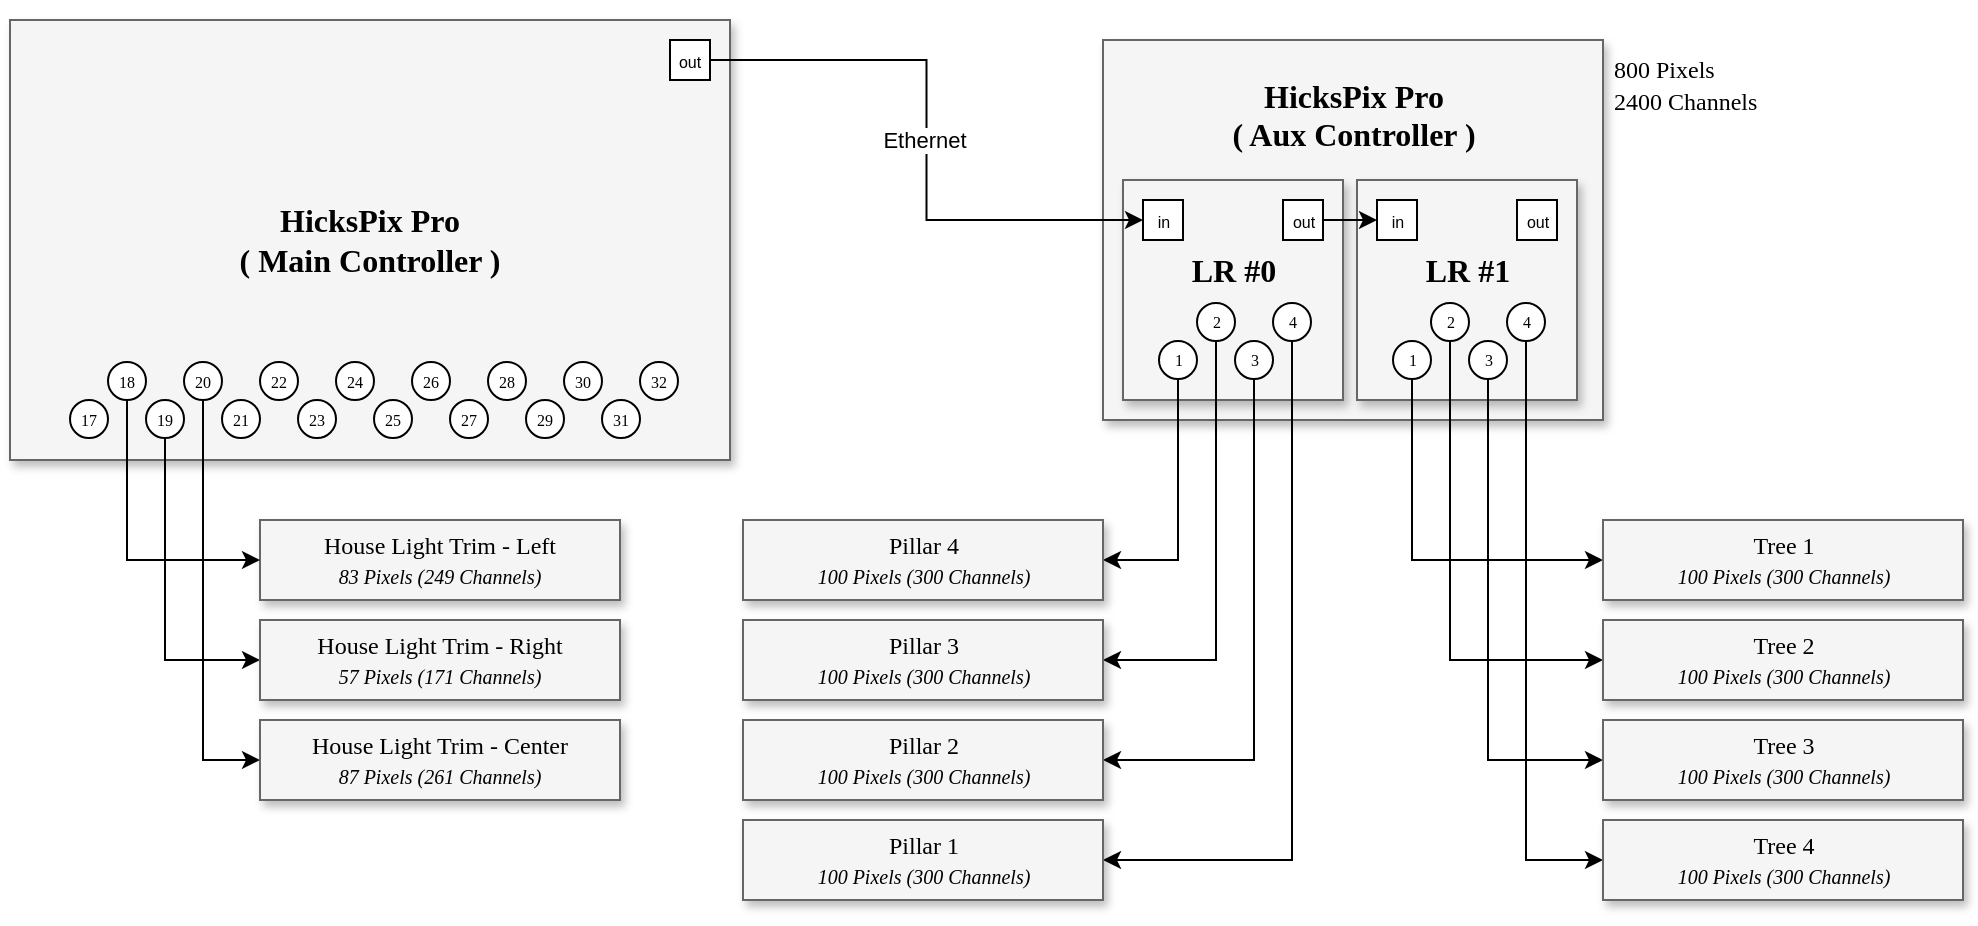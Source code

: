 <mxfile version="22.0.6" type="github">
  <diagram name="Page-1" id="b98fa263-6416-c6ec-5b7d-78bf54ef71d0">
    <mxGraphModel dx="1251" dy="862" grid="1" gridSize="10" guides="1" tooltips="1" connect="1" arrows="1" fold="1" page="1" pageScale="1.5" pageWidth="1169" pageHeight="826" background="none" math="0" shadow="0">
      <root>
        <mxCell id="0" style=";html=1;" />
        <mxCell id="1" style=";html=1;" parent="0" />
        <mxCell id="303ed1de8c2c98b4-72" value="&lt;font face=&quot;Tahoma&quot;&gt;HicksPix Pro&lt;br&gt;( Main Controller )&lt;br&gt;&lt;/font&gt;" style="whiteSpace=wrap;html=1;rounded=0;shadow=1;strokeWidth=1;fontSize=16;align=center;fillColor=#f5f5f5;strokeColor=#666666;fontStyle=1;" parent="1" vertex="1">
          <mxGeometry x="40" y="40" width="360" height="220" as="geometry" />
        </mxCell>
        <mxCell id="-xvDf2_KQ9dmwejqwD8W-4" value="&lt;p style=&quot;line-height: 90%;&quot;&gt;&lt;font face=&quot;Tahoma&quot;&gt;&lt;font style=&quot;&quot;&gt;&lt;font style=&quot;font-size: 12px;&quot;&gt;House Light Trim - Left&lt;/font&gt;&lt;br&gt;&lt;font style=&quot;font-size: 10px;&quot;&gt;&lt;i style=&quot;&quot;&gt;83 Pixels (249 Channels)&lt;/i&gt;&lt;/font&gt;&lt;/font&gt;&lt;br&gt;&lt;/font&gt;&lt;/p&gt;" style="whiteSpace=wrap;html=1;rounded=0;shadow=1;strokeWidth=1;fontSize=16;align=center;fillColor=#f5f5f5;strokeColor=#666666;gradientColor=none;" parent="1" vertex="1">
          <mxGeometry x="165" y="290" width="180" height="40" as="geometry" />
        </mxCell>
        <mxCell id="-xvDf2_KQ9dmwejqwD8W-15" value="&lt;div style=&quot;line-height: 82%;&quot;&gt;&lt;span style=&quot;font-size: 8px; font-family: Tahoma; background-color: initial;&quot;&gt;17&lt;/span&gt;&lt;/div&gt;" style="ellipse;whiteSpace=wrap;html=1;aspect=fixed;align=center;" parent="1" vertex="1">
          <mxGeometry x="70" y="230" width="19" height="19" as="geometry" />
        </mxCell>
        <mxCell id="-xvDf2_KQ9dmwejqwD8W-28" value="&lt;font style=&quot;font-size: 8px;&quot;&gt;out&lt;/font&gt;" style="whiteSpace=wrap;html=1;aspect=fixed;" parent="1" vertex="1">
          <mxGeometry x="370" y="50" width="20" height="20" as="geometry" />
        </mxCell>
        <mxCell id="Cbn7NHttmNBNE54cx_ZW-20" style="edgeStyle=orthogonalEdgeStyle;rounded=0;orthogonalLoop=1;jettySize=auto;html=1;exitX=0.5;exitY=1;exitDx=0;exitDy=0;entryX=0;entryY=0.5;entryDx=0;entryDy=0;" edge="1" parent="1" source="Cbn7NHttmNBNE54cx_ZW-3" target="-xvDf2_KQ9dmwejqwD8W-4">
          <mxGeometry relative="1" as="geometry" />
        </mxCell>
        <mxCell id="Cbn7NHttmNBNE54cx_ZW-3" value="&lt;div style=&quot;line-height: 82%;&quot;&gt;&lt;span style=&quot;font-size: 8px; font-family: Tahoma; background-color: initial;&quot;&gt;18&lt;/span&gt;&lt;/div&gt;" style="ellipse;whiteSpace=wrap;html=1;aspect=fixed;align=center;" vertex="1" parent="1">
          <mxGeometry x="89" y="211" width="19" height="19" as="geometry" />
        </mxCell>
        <mxCell id="Cbn7NHttmNBNE54cx_ZW-21" style="edgeStyle=orthogonalEdgeStyle;rounded=0;orthogonalLoop=1;jettySize=auto;html=1;exitX=0.5;exitY=1;exitDx=0;exitDy=0;entryX=0;entryY=0.5;entryDx=0;entryDy=0;" edge="1" parent="1" source="Cbn7NHttmNBNE54cx_ZW-4" target="Cbn7NHttmNBNE54cx_ZW-18">
          <mxGeometry relative="1" as="geometry" />
        </mxCell>
        <mxCell id="Cbn7NHttmNBNE54cx_ZW-4" value="&lt;div style=&quot;line-height: 82%;&quot;&gt;&lt;span style=&quot;font-size: 8px; font-family: Tahoma; background-color: initial;&quot;&gt;19&lt;/span&gt;&lt;/div&gt;" style="ellipse;whiteSpace=wrap;html=1;aspect=fixed;align=center;" vertex="1" parent="1">
          <mxGeometry x="108" y="230" width="19" height="19" as="geometry" />
        </mxCell>
        <mxCell id="Cbn7NHttmNBNE54cx_ZW-22" style="edgeStyle=orthogonalEdgeStyle;rounded=0;orthogonalLoop=1;jettySize=auto;html=1;exitX=0.5;exitY=1;exitDx=0;exitDy=0;entryX=0;entryY=0.5;entryDx=0;entryDy=0;" edge="1" parent="1" source="Cbn7NHttmNBNE54cx_ZW-5" target="Cbn7NHttmNBNE54cx_ZW-19">
          <mxGeometry relative="1" as="geometry" />
        </mxCell>
        <mxCell id="Cbn7NHttmNBNE54cx_ZW-5" value="&lt;div style=&quot;line-height: 82%;&quot;&gt;&lt;span style=&quot;font-size: 8px; font-family: Tahoma; background-color: initial;&quot;&gt;20&lt;/span&gt;&lt;/div&gt;" style="ellipse;whiteSpace=wrap;html=1;aspect=fixed;align=center;" vertex="1" parent="1">
          <mxGeometry x="127" y="211" width="19" height="19" as="geometry" />
        </mxCell>
        <mxCell id="Cbn7NHttmNBNE54cx_ZW-6" value="&lt;div style=&quot;line-height: 82%;&quot;&gt;&lt;span style=&quot;font-size: 8px; font-family: Tahoma; background-color: initial;&quot;&gt;21&lt;/span&gt;&lt;/div&gt;" style="ellipse;whiteSpace=wrap;html=1;aspect=fixed;align=center;" vertex="1" parent="1">
          <mxGeometry x="146" y="230" width="19" height="19" as="geometry" />
        </mxCell>
        <mxCell id="Cbn7NHttmNBNE54cx_ZW-7" value="&lt;div style=&quot;line-height: 82%;&quot;&gt;&lt;span style=&quot;font-size: 8px; font-family: Tahoma; background-color: initial;&quot;&gt;22&lt;/span&gt;&lt;/div&gt;" style="ellipse;whiteSpace=wrap;html=1;aspect=fixed;align=center;" vertex="1" parent="1">
          <mxGeometry x="165" y="211" width="19" height="19" as="geometry" />
        </mxCell>
        <mxCell id="Cbn7NHttmNBNE54cx_ZW-8" value="&lt;div style=&quot;line-height: 82%;&quot;&gt;&lt;span style=&quot;font-size: 8px; font-family: Tahoma; background-color: initial;&quot;&gt;23&lt;/span&gt;&lt;/div&gt;" style="ellipse;whiteSpace=wrap;html=1;aspect=fixed;align=center;" vertex="1" parent="1">
          <mxGeometry x="184" y="230" width="19" height="19" as="geometry" />
        </mxCell>
        <mxCell id="Cbn7NHttmNBNE54cx_ZW-9" value="&lt;div style=&quot;line-height: 82%;&quot;&gt;&lt;span style=&quot;font-size: 8px; font-family: Tahoma; background-color: initial;&quot;&gt;24&lt;/span&gt;&lt;/div&gt;" style="ellipse;whiteSpace=wrap;html=1;aspect=fixed;align=center;" vertex="1" parent="1">
          <mxGeometry x="203" y="211" width="19" height="19" as="geometry" />
        </mxCell>
        <mxCell id="Cbn7NHttmNBNE54cx_ZW-10" value="&lt;div style=&quot;line-height: 82%;&quot;&gt;&lt;span style=&quot;font-size: 8px; font-family: Tahoma; background-color: initial;&quot;&gt;25&lt;/span&gt;&lt;/div&gt;" style="ellipse;whiteSpace=wrap;html=1;aspect=fixed;align=center;" vertex="1" parent="1">
          <mxGeometry x="222" y="230" width="19" height="19" as="geometry" />
        </mxCell>
        <mxCell id="Cbn7NHttmNBNE54cx_ZW-11" value="&lt;div style=&quot;line-height: 82%;&quot;&gt;&lt;span style=&quot;font-size: 8px; font-family: Tahoma; background-color: initial;&quot;&gt;26&lt;/span&gt;&lt;/div&gt;" style="ellipse;whiteSpace=wrap;html=1;aspect=fixed;align=center;" vertex="1" parent="1">
          <mxGeometry x="241" y="211" width="19" height="19" as="geometry" />
        </mxCell>
        <mxCell id="Cbn7NHttmNBNE54cx_ZW-12" value="&lt;div style=&quot;line-height: 82%;&quot;&gt;&lt;span style=&quot;font-size: 8px; font-family: Tahoma; background-color: initial;&quot;&gt;27&lt;/span&gt;&lt;/div&gt;" style="ellipse;whiteSpace=wrap;html=1;aspect=fixed;align=center;" vertex="1" parent="1">
          <mxGeometry x="260" y="230" width="19" height="19" as="geometry" />
        </mxCell>
        <mxCell id="Cbn7NHttmNBNE54cx_ZW-13" value="&lt;div style=&quot;line-height: 82%;&quot;&gt;&lt;span style=&quot;font-size: 8px; font-family: Tahoma; background-color: initial;&quot;&gt;28&lt;/span&gt;&lt;/div&gt;" style="ellipse;whiteSpace=wrap;html=1;aspect=fixed;align=center;" vertex="1" parent="1">
          <mxGeometry x="279" y="211" width="19" height="19" as="geometry" />
        </mxCell>
        <mxCell id="Cbn7NHttmNBNE54cx_ZW-14" value="&lt;div style=&quot;line-height: 82%;&quot;&gt;&lt;span style=&quot;font-size: 8px; font-family: Tahoma; background-color: initial;&quot;&gt;29&lt;/span&gt;&lt;/div&gt;" style="ellipse;whiteSpace=wrap;html=1;aspect=fixed;align=center;" vertex="1" parent="1">
          <mxGeometry x="298" y="230" width="19" height="19" as="geometry" />
        </mxCell>
        <mxCell id="Cbn7NHttmNBNE54cx_ZW-15" value="&lt;div style=&quot;line-height: 82%;&quot;&gt;&lt;span style=&quot;font-size: 8px; font-family: Tahoma; background-color: initial;&quot;&gt;30&lt;/span&gt;&lt;/div&gt;" style="ellipse;whiteSpace=wrap;html=1;aspect=fixed;align=center;" vertex="1" parent="1">
          <mxGeometry x="317" y="211" width="19" height="19" as="geometry" />
        </mxCell>
        <mxCell id="Cbn7NHttmNBNE54cx_ZW-16" value="&lt;div style=&quot;line-height: 82%;&quot;&gt;&lt;span style=&quot;font-size: 8px; font-family: Tahoma; background-color: initial;&quot;&gt;31&lt;/span&gt;&lt;/div&gt;" style="ellipse;whiteSpace=wrap;html=1;aspect=fixed;align=center;" vertex="1" parent="1">
          <mxGeometry x="336" y="230" width="19" height="19" as="geometry" />
        </mxCell>
        <mxCell id="Cbn7NHttmNBNE54cx_ZW-17" value="&lt;div style=&quot;line-height: 82%;&quot;&gt;&lt;span style=&quot;font-size: 8px; font-family: Tahoma; background-color: initial;&quot;&gt;32&lt;/span&gt;&lt;/div&gt;" style="ellipse;whiteSpace=wrap;html=1;aspect=fixed;align=center;" vertex="1" parent="1">
          <mxGeometry x="355" y="211" width="19" height="19" as="geometry" />
        </mxCell>
        <mxCell id="Cbn7NHttmNBNE54cx_ZW-18" value="&lt;p style=&quot;line-height: 90%;&quot;&gt;&lt;font face=&quot;Tahoma&quot;&gt;&lt;font style=&quot;&quot;&gt;&lt;font style=&quot;font-size: 12px;&quot;&gt;House Light Trim - Right&lt;/font&gt;&lt;br&gt;&lt;font style=&quot;font-size: 10px;&quot;&gt;&lt;i style=&quot;&quot;&gt;57 Pixels (171 Channels)&lt;/i&gt;&lt;/font&gt;&lt;/font&gt;&lt;br&gt;&lt;/font&gt;&lt;/p&gt;" style="whiteSpace=wrap;html=1;rounded=0;shadow=1;strokeWidth=1;fontSize=16;align=center;fillColor=#f5f5f5;strokeColor=#666666;" vertex="1" parent="1">
          <mxGeometry x="165" y="340" width="180" height="40" as="geometry" />
        </mxCell>
        <mxCell id="Cbn7NHttmNBNE54cx_ZW-19" value="&lt;p style=&quot;line-height: 90%;&quot;&gt;&lt;font face=&quot;Tahoma&quot;&gt;&lt;font style=&quot;&quot;&gt;&lt;font style=&quot;font-size: 12px;&quot;&gt;House Light Trim - Center&lt;/font&gt;&lt;br&gt;&lt;font style=&quot;font-size: 10px;&quot;&gt;&lt;i style=&quot;&quot;&gt;87 Pixels (261 Channels)&lt;/i&gt;&lt;/font&gt;&lt;/font&gt;&lt;br&gt;&lt;/font&gt;&lt;/p&gt;" style="whiteSpace=wrap;html=1;rounded=0;shadow=1;strokeWidth=1;fontSize=16;align=center;fillColor=#f5f5f5;strokeColor=#666666;" vertex="1" parent="1">
          <mxGeometry x="165" y="390" width="180" height="40" as="geometry" />
        </mxCell>
        <mxCell id="Cbn7NHttmNBNE54cx_ZW-23" value="&lt;font face=&quot;Tahoma&quot;&gt;HicksPix Pro&lt;br&gt;( Aux Controller )&lt;br&gt;&lt;br&gt;&lt;br&gt;&lt;br&gt;&lt;br&gt;&lt;br&gt;&lt;br&gt;&lt;/font&gt;" style="whiteSpace=wrap;html=1;rounded=0;shadow=1;strokeWidth=1;fontSize=16;align=center;fillColor=#f5f5f5;strokeColor=#666666;fontStyle=1;" vertex="1" parent="1">
          <mxGeometry x="586.5" y="50" width="250" height="190" as="geometry" />
        </mxCell>
        <mxCell id="Cbn7NHttmNBNE54cx_ZW-25" value="" style="whiteSpace=wrap;html=1;aspect=fixed;" vertex="1" parent="1">
          <mxGeometry x="606.5" y="130" width="20" height="20" as="geometry" />
        </mxCell>
        <mxCell id="Cbn7NHttmNBNE54cx_ZW-41" value="&lt;font face=&quot;Tahoma&quot;&gt;LR #0&lt;br&gt;&lt;br&gt;&lt;/font&gt;" style="whiteSpace=wrap;html=1;rounded=0;shadow=1;strokeWidth=1;fontSize=16;align=center;fillColor=#f5f5f5;strokeColor=#666666;fontStyle=1;" vertex="1" parent="1">
          <mxGeometry x="596.5" y="120" width="110" height="110" as="geometry" />
        </mxCell>
        <mxCell id="Cbn7NHttmNBNE54cx_ZW-59" value="&lt;font style=&quot;font-size: 8px;&quot;&gt;in&lt;/font&gt;" style="whiteSpace=wrap;html=1;aspect=fixed;" vertex="1" parent="1">
          <mxGeometry x="606.5" y="130" width="20" height="20" as="geometry" />
        </mxCell>
        <mxCell id="Cbn7NHttmNBNE54cx_ZW-77" style="edgeStyle=orthogonalEdgeStyle;rounded=0;orthogonalLoop=1;jettySize=auto;html=1;exitX=0.5;exitY=1;exitDx=0;exitDy=0;entryX=1;entryY=0.5;entryDx=0;entryDy=0;" edge="1" parent="1" source="Cbn7NHttmNBNE54cx_ZW-24" target="Cbn7NHttmNBNE54cx_ZW-72">
          <mxGeometry relative="1" as="geometry" />
        </mxCell>
        <mxCell id="Cbn7NHttmNBNE54cx_ZW-24" value="&lt;div style=&quot;line-height: 82%;&quot;&gt;&lt;span style=&quot;font-size: 8px; font-family: Tahoma; background-color: initial;&quot;&gt;1&lt;/span&gt;&lt;/div&gt;" style="ellipse;whiteSpace=wrap;html=1;aspect=fixed;align=center;" vertex="1" parent="1">
          <mxGeometry x="614.5" y="200.5" width="19" height="19" as="geometry" />
        </mxCell>
        <mxCell id="Cbn7NHttmNBNE54cx_ZW-78" style="edgeStyle=orthogonalEdgeStyle;rounded=0;orthogonalLoop=1;jettySize=auto;html=1;exitX=0.5;exitY=1;exitDx=0;exitDy=0;entryX=1;entryY=0.5;entryDx=0;entryDy=0;" edge="1" parent="1" source="Cbn7NHttmNBNE54cx_ZW-26" target="Cbn7NHttmNBNE54cx_ZW-73">
          <mxGeometry relative="1" as="geometry" />
        </mxCell>
        <mxCell id="Cbn7NHttmNBNE54cx_ZW-26" value="&lt;div style=&quot;line-height: 82%;&quot;&gt;&lt;span style=&quot;font-size: 8px; font-family: Tahoma; background-color: initial;&quot;&gt;2&lt;/span&gt;&lt;/div&gt;" style="ellipse;whiteSpace=wrap;html=1;aspect=fixed;align=center;" vertex="1" parent="1">
          <mxGeometry x="633.5" y="181.5" width="19" height="19" as="geometry" />
        </mxCell>
        <mxCell id="Cbn7NHttmNBNE54cx_ZW-79" style="edgeStyle=orthogonalEdgeStyle;rounded=0;orthogonalLoop=1;jettySize=auto;html=1;exitX=0.5;exitY=1;exitDx=0;exitDy=0;entryX=1;entryY=0.5;entryDx=0;entryDy=0;" edge="1" parent="1" source="Cbn7NHttmNBNE54cx_ZW-27" target="Cbn7NHttmNBNE54cx_ZW-74">
          <mxGeometry relative="1" as="geometry" />
        </mxCell>
        <mxCell id="Cbn7NHttmNBNE54cx_ZW-27" value="&lt;div style=&quot;line-height: 82%;&quot;&gt;&lt;span style=&quot;font-size: 8px; font-family: Tahoma; background-color: initial;&quot;&gt;3&lt;/span&gt;&lt;/div&gt;" style="ellipse;whiteSpace=wrap;html=1;aspect=fixed;align=center;" vertex="1" parent="1">
          <mxGeometry x="652.5" y="200.5" width="19" height="19" as="geometry" />
        </mxCell>
        <mxCell id="Cbn7NHttmNBNE54cx_ZW-80" style="edgeStyle=orthogonalEdgeStyle;rounded=0;orthogonalLoop=1;jettySize=auto;html=1;exitX=0.5;exitY=1;exitDx=0;exitDy=0;entryX=1;entryY=0.5;entryDx=0;entryDy=0;" edge="1" parent="1" source="Cbn7NHttmNBNE54cx_ZW-28" target="Cbn7NHttmNBNE54cx_ZW-75">
          <mxGeometry relative="1" as="geometry" />
        </mxCell>
        <mxCell id="Cbn7NHttmNBNE54cx_ZW-28" value="&lt;div style=&quot;line-height: 82%;&quot;&gt;&lt;span style=&quot;font-size: 8px; font-family: Tahoma; background-color: initial;&quot;&gt;4&lt;/span&gt;&lt;/div&gt;" style="ellipse;whiteSpace=wrap;html=1;aspect=fixed;align=center;" vertex="1" parent="1">
          <mxGeometry x="671.5" y="181.5" width="19" height="19" as="geometry" />
        </mxCell>
        <mxCell id="Cbn7NHttmNBNE54cx_ZW-60" value="&lt;font style=&quot;font-size: 8px;&quot;&gt;out&lt;/font&gt;" style="whiteSpace=wrap;html=1;aspect=fixed;" vertex="1" parent="1">
          <mxGeometry x="676.5" y="130" width="20" height="20" as="geometry" />
        </mxCell>
        <mxCell id="Cbn7NHttmNBNE54cx_ZW-61" value="" style="whiteSpace=wrap;html=1;aspect=fixed;" vertex="1" parent="1">
          <mxGeometry x="723.5" y="130" width="20" height="20" as="geometry" />
        </mxCell>
        <mxCell id="Cbn7NHttmNBNE54cx_ZW-62" value="&lt;font face=&quot;Tahoma&quot;&gt;LR #1&lt;br&gt;&lt;br&gt;&lt;/font&gt;" style="whiteSpace=wrap;html=1;rounded=0;shadow=1;strokeWidth=1;fontSize=16;align=center;fillColor=#f5f5f5;strokeColor=#666666;fontStyle=1;" vertex="1" parent="1">
          <mxGeometry x="713.5" y="120" width="110" height="110" as="geometry" />
        </mxCell>
        <mxCell id="Cbn7NHttmNBNE54cx_ZW-63" value="&lt;font style=&quot;font-size: 8px;&quot;&gt;in&lt;/font&gt;" style="whiteSpace=wrap;html=1;aspect=fixed;" vertex="1" parent="1">
          <mxGeometry x="723.5" y="130" width="20" height="20" as="geometry" />
        </mxCell>
        <mxCell id="Cbn7NHttmNBNE54cx_ZW-85" style="edgeStyle=orthogonalEdgeStyle;rounded=0;orthogonalLoop=1;jettySize=auto;html=1;exitX=0.5;exitY=1;exitDx=0;exitDy=0;entryX=0;entryY=0.5;entryDx=0;entryDy=0;" edge="1" parent="1" source="Cbn7NHttmNBNE54cx_ZW-64" target="Cbn7NHttmNBNE54cx_ZW-81">
          <mxGeometry relative="1" as="geometry" />
        </mxCell>
        <mxCell id="Cbn7NHttmNBNE54cx_ZW-64" value="&lt;div style=&quot;line-height: 82%;&quot;&gt;&lt;span style=&quot;font-size: 8px; font-family: Tahoma; background-color: initial;&quot;&gt;1&lt;/span&gt;&lt;/div&gt;" style="ellipse;whiteSpace=wrap;html=1;aspect=fixed;align=center;" vertex="1" parent="1">
          <mxGeometry x="731.5" y="200.5" width="19" height="19" as="geometry" />
        </mxCell>
        <mxCell id="Cbn7NHttmNBNE54cx_ZW-86" style="edgeStyle=orthogonalEdgeStyle;rounded=0;orthogonalLoop=1;jettySize=auto;html=1;exitX=0.5;exitY=1;exitDx=0;exitDy=0;entryX=0;entryY=0.5;entryDx=0;entryDy=0;" edge="1" parent="1" source="Cbn7NHttmNBNE54cx_ZW-65" target="Cbn7NHttmNBNE54cx_ZW-82">
          <mxGeometry relative="1" as="geometry" />
        </mxCell>
        <mxCell id="Cbn7NHttmNBNE54cx_ZW-65" value="&lt;div style=&quot;line-height: 82%;&quot;&gt;&lt;span style=&quot;font-size: 8px; font-family: Tahoma; background-color: initial;&quot;&gt;2&lt;/span&gt;&lt;/div&gt;" style="ellipse;whiteSpace=wrap;html=1;aspect=fixed;align=center;" vertex="1" parent="1">
          <mxGeometry x="750.5" y="181.5" width="19" height="19" as="geometry" />
        </mxCell>
        <mxCell id="Cbn7NHttmNBNE54cx_ZW-87" style="edgeStyle=orthogonalEdgeStyle;rounded=0;orthogonalLoop=1;jettySize=auto;html=1;exitX=0.5;exitY=1;exitDx=0;exitDy=0;entryX=0;entryY=0.5;entryDx=0;entryDy=0;" edge="1" parent="1" source="Cbn7NHttmNBNE54cx_ZW-66" target="Cbn7NHttmNBNE54cx_ZW-83">
          <mxGeometry relative="1" as="geometry" />
        </mxCell>
        <mxCell id="Cbn7NHttmNBNE54cx_ZW-66" value="&lt;div style=&quot;line-height: 82%;&quot;&gt;&lt;span style=&quot;font-size: 8px; font-family: Tahoma; background-color: initial;&quot;&gt;3&lt;/span&gt;&lt;/div&gt;" style="ellipse;whiteSpace=wrap;html=1;aspect=fixed;align=center;" vertex="1" parent="1">
          <mxGeometry x="769.5" y="200.5" width="19" height="19" as="geometry" />
        </mxCell>
        <mxCell id="Cbn7NHttmNBNE54cx_ZW-88" style="edgeStyle=orthogonalEdgeStyle;rounded=0;orthogonalLoop=1;jettySize=auto;html=1;exitX=0.5;exitY=1;exitDx=0;exitDy=0;entryX=0;entryY=0.5;entryDx=0;entryDy=0;" edge="1" parent="1" source="Cbn7NHttmNBNE54cx_ZW-67" target="Cbn7NHttmNBNE54cx_ZW-84">
          <mxGeometry relative="1" as="geometry" />
        </mxCell>
        <mxCell id="Cbn7NHttmNBNE54cx_ZW-67" value="&lt;div style=&quot;line-height: 82%;&quot;&gt;&lt;span style=&quot;font-size: 8px; font-family: Tahoma; background-color: initial;&quot;&gt;4&lt;/span&gt;&lt;/div&gt;" style="ellipse;whiteSpace=wrap;html=1;aspect=fixed;align=center;" vertex="1" parent="1">
          <mxGeometry x="788.5" y="181.5" width="19" height="19" as="geometry" />
        </mxCell>
        <mxCell id="Cbn7NHttmNBNE54cx_ZW-68" value="&lt;font style=&quot;font-size: 8px;&quot;&gt;out&lt;/font&gt;" style="whiteSpace=wrap;html=1;aspect=fixed;" vertex="1" parent="1">
          <mxGeometry x="793.5" y="130" width="20" height="20" as="geometry" />
        </mxCell>
        <mxCell id="Cbn7NHttmNBNE54cx_ZW-70" style="edgeStyle=orthogonalEdgeStyle;rounded=0;orthogonalLoop=1;jettySize=auto;html=1;exitX=1;exitY=0.5;exitDx=0;exitDy=0;entryX=0;entryY=0.5;entryDx=0;entryDy=0;" edge="1" parent="1" source="-xvDf2_KQ9dmwejqwD8W-28" target="Cbn7NHttmNBNE54cx_ZW-59">
          <mxGeometry relative="1" as="geometry" />
        </mxCell>
        <mxCell id="Cbn7NHttmNBNE54cx_ZW-76" value="Ethernet" style="edgeLabel;html=1;align=center;verticalAlign=middle;resizable=0;points=[];" vertex="1" connectable="0" parent="Cbn7NHttmNBNE54cx_ZW-70">
          <mxGeometry x="-0.034" relative="1" as="geometry">
            <mxPoint x="-2" y="5" as="offset" />
          </mxGeometry>
        </mxCell>
        <mxCell id="Cbn7NHttmNBNE54cx_ZW-71" style="edgeStyle=orthogonalEdgeStyle;rounded=0;orthogonalLoop=1;jettySize=auto;html=1;exitX=1;exitY=0.5;exitDx=0;exitDy=0;entryX=0;entryY=0.5;entryDx=0;entryDy=0;" edge="1" parent="1" source="Cbn7NHttmNBNE54cx_ZW-60" target="Cbn7NHttmNBNE54cx_ZW-63">
          <mxGeometry relative="1" as="geometry" />
        </mxCell>
        <mxCell id="Cbn7NHttmNBNE54cx_ZW-72" value="&lt;p style=&quot;line-height: 90%;&quot;&gt;&lt;font face=&quot;Tahoma&quot;&gt;&lt;font style=&quot;&quot;&gt;&lt;font style=&quot;font-size: 12px;&quot;&gt;Pillar 4&lt;/font&gt;&lt;br&gt;&lt;font style=&quot;font-size: 10px;&quot;&gt;&lt;i style=&quot;&quot;&gt;100 Pixels (300 Channels)&lt;/i&gt;&lt;/font&gt;&lt;/font&gt;&lt;br&gt;&lt;/font&gt;&lt;/p&gt;" style="whiteSpace=wrap;html=1;rounded=0;shadow=1;strokeWidth=1;fontSize=16;align=center;fillColor=#f5f5f5;strokeColor=#666666;gradientColor=none;" vertex="1" parent="1">
          <mxGeometry x="406.5" y="290" width="180" height="40" as="geometry" />
        </mxCell>
        <mxCell id="Cbn7NHttmNBNE54cx_ZW-73" value="&lt;p style=&quot;line-height: 90%;&quot;&gt;&lt;font face=&quot;Tahoma&quot;&gt;&lt;font style=&quot;&quot;&gt;&lt;font style=&quot;font-size: 12px;&quot;&gt;Pillar 3&lt;/font&gt;&lt;br&gt;&lt;font style=&quot;font-size: 10px;&quot;&gt;&lt;i style=&quot;&quot;&gt;100 Pixels (300 Channels)&lt;/i&gt;&lt;/font&gt;&lt;/font&gt;&lt;br&gt;&lt;/font&gt;&lt;/p&gt;" style="whiteSpace=wrap;html=1;rounded=0;shadow=1;strokeWidth=1;fontSize=16;align=center;fillColor=#f5f5f5;strokeColor=#666666;gradientColor=none;" vertex="1" parent="1">
          <mxGeometry x="406.5" y="340" width="180" height="40" as="geometry" />
        </mxCell>
        <mxCell id="Cbn7NHttmNBNE54cx_ZW-74" value="&lt;p style=&quot;line-height: 90%;&quot;&gt;&lt;font face=&quot;Tahoma&quot;&gt;&lt;font style=&quot;&quot;&gt;&lt;font style=&quot;font-size: 12px;&quot;&gt;Pillar 2&lt;/font&gt;&lt;br&gt;&lt;font style=&quot;font-size: 10px;&quot;&gt;&lt;i style=&quot;&quot;&gt;100 Pixels (300 Channels)&lt;/i&gt;&lt;/font&gt;&lt;/font&gt;&lt;br&gt;&lt;/font&gt;&lt;/p&gt;" style="whiteSpace=wrap;html=1;rounded=0;shadow=1;strokeWidth=1;fontSize=16;align=center;fillColor=#f5f5f5;strokeColor=#666666;gradientColor=none;" vertex="1" parent="1">
          <mxGeometry x="406.5" y="390" width="180" height="40" as="geometry" />
        </mxCell>
        <mxCell id="Cbn7NHttmNBNE54cx_ZW-75" value="&lt;p style=&quot;line-height: 90%;&quot;&gt;&lt;font face=&quot;Tahoma&quot;&gt;&lt;font style=&quot;&quot;&gt;&lt;font style=&quot;font-size: 12px;&quot;&gt;Pillar 1&lt;/font&gt;&lt;br&gt;&lt;font style=&quot;font-size: 10px;&quot;&gt;&lt;i style=&quot;&quot;&gt;100 Pixels (300 Channels)&lt;/i&gt;&lt;/font&gt;&lt;/font&gt;&lt;br&gt;&lt;/font&gt;&lt;/p&gt;" style="whiteSpace=wrap;html=1;rounded=0;shadow=1;strokeWidth=1;fontSize=16;align=center;fillColor=#f5f5f5;strokeColor=#666666;gradientColor=none;" vertex="1" parent="1">
          <mxGeometry x="406.5" y="440" width="180" height="40" as="geometry" />
        </mxCell>
        <mxCell id="Cbn7NHttmNBNE54cx_ZW-81" value="&lt;p style=&quot;line-height: 90%;&quot;&gt;&lt;font face=&quot;Tahoma&quot;&gt;&lt;font style=&quot;&quot;&gt;&lt;font style=&quot;font-size: 12px;&quot;&gt;Tree 1&lt;/font&gt;&lt;br&gt;&lt;font style=&quot;font-size: 10px;&quot;&gt;&lt;i style=&quot;&quot;&gt;100 Pixels (300 Channels)&lt;/i&gt;&lt;/font&gt;&lt;/font&gt;&lt;br&gt;&lt;/font&gt;&lt;/p&gt;" style="whiteSpace=wrap;html=1;rounded=0;shadow=1;strokeWidth=1;fontSize=16;align=center;fillColor=#f5f5f5;strokeColor=#666666;gradientColor=none;" vertex="1" parent="1">
          <mxGeometry x="836.5" y="290" width="180" height="40" as="geometry" />
        </mxCell>
        <mxCell id="Cbn7NHttmNBNE54cx_ZW-82" value="&lt;p style=&quot;line-height: 90%;&quot;&gt;&lt;font face=&quot;Tahoma&quot;&gt;&lt;font style=&quot;&quot;&gt;&lt;font style=&quot;font-size: 12px;&quot;&gt;Tree 2&lt;/font&gt;&lt;br&gt;&lt;font style=&quot;font-size: 10px;&quot;&gt;&lt;i style=&quot;&quot;&gt;100 Pixels (300 Channels)&lt;/i&gt;&lt;/font&gt;&lt;/font&gt;&lt;br&gt;&lt;/font&gt;&lt;/p&gt;" style="whiteSpace=wrap;html=1;rounded=0;shadow=1;strokeWidth=1;fontSize=16;align=center;fillColor=#f5f5f5;strokeColor=#666666;gradientColor=none;" vertex="1" parent="1">
          <mxGeometry x="836.5" y="340" width="180" height="40" as="geometry" />
        </mxCell>
        <mxCell id="Cbn7NHttmNBNE54cx_ZW-83" value="&lt;p style=&quot;line-height: 90%;&quot;&gt;&lt;font face=&quot;Tahoma&quot;&gt;&lt;font style=&quot;&quot;&gt;&lt;font style=&quot;font-size: 12px;&quot;&gt;Tree 3&lt;/font&gt;&lt;br&gt;&lt;font style=&quot;font-size: 10px;&quot;&gt;&lt;i style=&quot;&quot;&gt;100 Pixels (300 Channels)&lt;/i&gt;&lt;/font&gt;&lt;/font&gt;&lt;br&gt;&lt;/font&gt;&lt;/p&gt;" style="whiteSpace=wrap;html=1;rounded=0;shadow=1;strokeWidth=1;fontSize=16;align=center;fillColor=#f5f5f5;strokeColor=#666666;gradientColor=none;" vertex="1" parent="1">
          <mxGeometry x="836.5" y="390" width="180" height="40" as="geometry" />
        </mxCell>
        <mxCell id="Cbn7NHttmNBNE54cx_ZW-84" value="&lt;p style=&quot;line-height: 90%;&quot;&gt;&lt;font face=&quot;Tahoma&quot;&gt;&lt;font style=&quot;&quot;&gt;&lt;font style=&quot;font-size: 12px;&quot;&gt;Tree 4&lt;/font&gt;&lt;br&gt;&lt;font style=&quot;font-size: 10px;&quot;&gt;&lt;i style=&quot;&quot;&gt;100 Pixels (300 Channels)&lt;/i&gt;&lt;/font&gt;&lt;/font&gt;&lt;br&gt;&lt;/font&gt;&lt;/p&gt;" style="whiteSpace=wrap;html=1;rounded=0;shadow=1;strokeWidth=1;fontSize=16;align=center;fillColor=#f5f5f5;strokeColor=#666666;gradientColor=none;" vertex="1" parent="1">
          <mxGeometry x="836.5" y="440" width="180" height="40" as="geometry" />
        </mxCell>
        <mxCell id="Cbn7NHttmNBNE54cx_ZW-89" value="&lt;p style=&quot;line-height: 50%;&quot;&gt;&lt;font face=&quot;Tahoma&quot; style=&quot;font-size: 12px; font-weight: normal;&quot;&gt;800 Pixels&lt;br&gt;2400 Channels&lt;/font&gt;&lt;/p&gt;" style="text;strokeColor=none;fillColor=none;html=1;fontSize=24;fontStyle=1;verticalAlign=middle;align=left;" vertex="1" parent="1">
          <mxGeometry x="840" y="50" width="100" height="40" as="geometry" />
        </mxCell>
      </root>
    </mxGraphModel>
  </diagram>
</mxfile>
